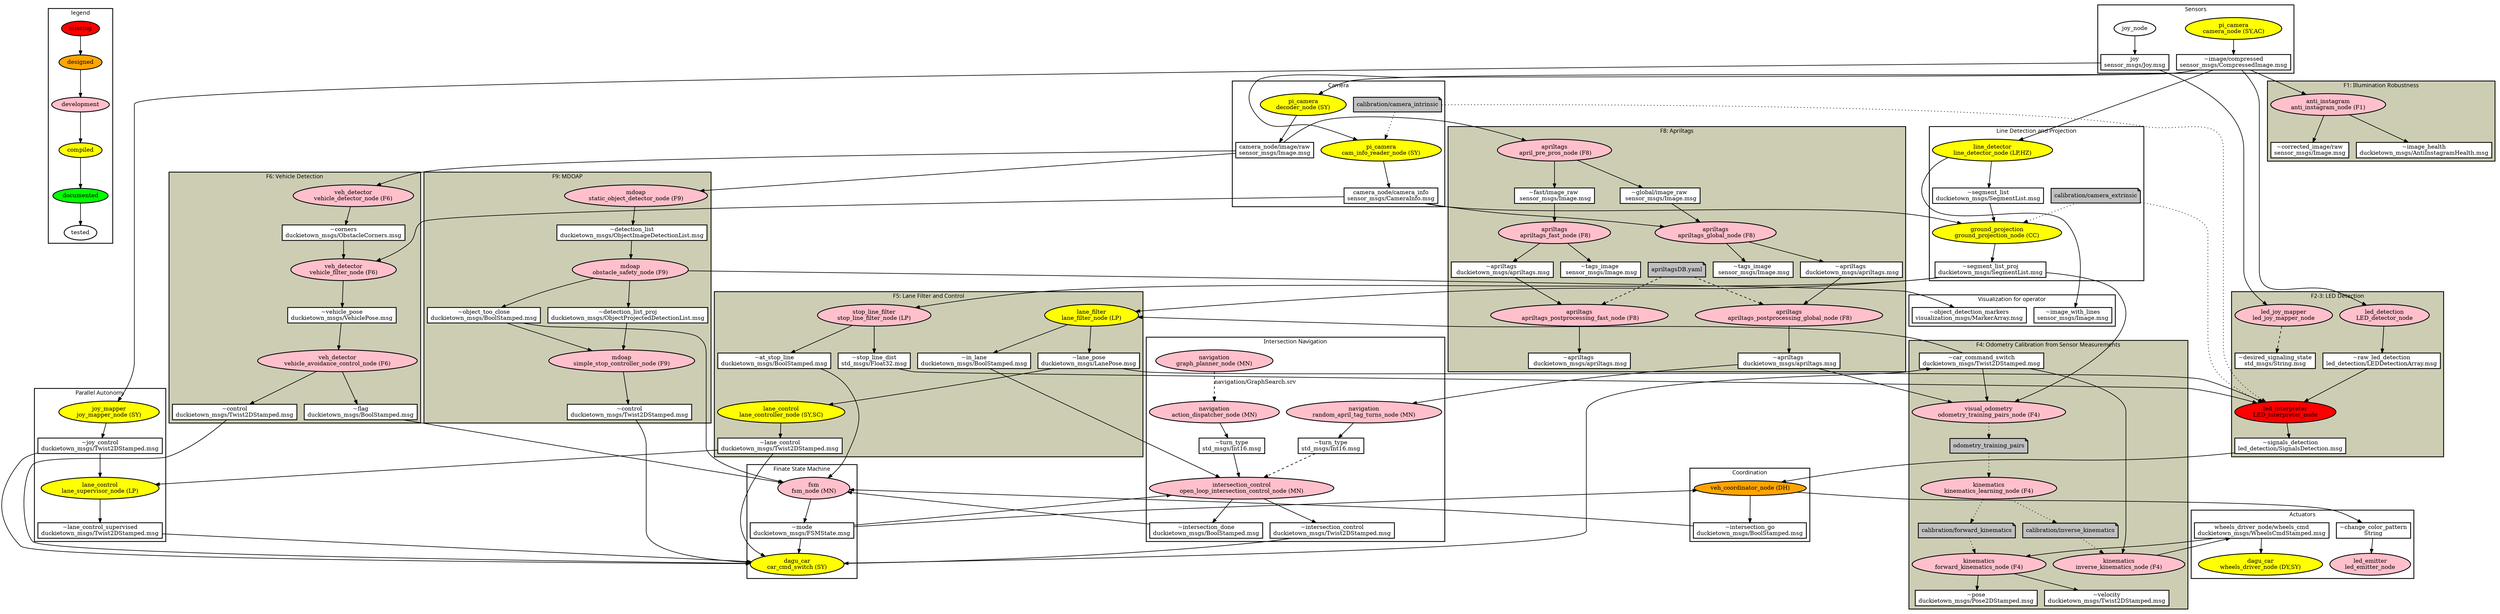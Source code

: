 
    // DO NOT EDIT THIS FILE. IT IS NOW AUTOGENERATED FROM Duckietown_ROS_Diagram.dot.in
    //
    //
    // Any changes that you do will be erased.
    //
    //
    digraph D {
	fontname="sans";
	
	penwidth="2.0"
	edge [penwidth=1.5]
	node [penwidth=2.0]

	subgraph cluster_legend{
		label="legend";
		missing     [shape=ellipse, style=filled, fillcolor=red,     label="missing"];
		designed    [shape=ellipse, style=filled, fillcolor=orange,    label="designed"];
		development [shape=ellipse, style=filled, fillcolor=pink, label="development"];
		compiled    [shape=ellipse, style=filled, fillcolor=yellow,    label="compiled"];
		documented  [shape=ellipse, style=filled, fillcolor=green,  label="documented"];
		tested      [shape=ellipse, style=filled, fillcolor=white,      label="tested"];
		missing->designed->development->compiled->documented->tested;
	}

	subgraph cluster_sensors {
		label = "Sensors";
		camera_node [shape=ellipse, style=filled, fillcolor=yellow, label="pi_camera\ncamera_node (SY,AC)"];
		joy_node [shape=ellipse, style=filled, fillcolor=white, label="joy_node"];
 		
 		joy[shape=box, style=filled, fillcolor=white, label="joy\nsensor_msgs/Joy.msg"];
 		image_compressed[shape=box, style=filled, fillcolor=white, label="~image/compressed\nsensor_msgs/CompressedImage.msg"];
	}

	subgraph cluster_camera {
		label = "Camera";
		decoder_node[shape=ellipse, style=filled, fillcolor=yellow, label="pi_camera\ndecoder_node (SY)"];
		cam_info_reader_node[shape=ellipse, style=filled, fillcolor=yellow, label="pi_camera\ncam_info_reader_node (SY)"];
		
		camera_info[shape=box, style=filled, fillcolor=white, label="camera_node/camera_info\nsensor_msgs/CameraInfo.msg"];
 		image_raw[shape=box, style=filled, fillcolor=white, label="camera_node/image/raw\nsensor_msgs/Image.msg"];
		
		intrinsic_calibration_file[shape=note, style=filled, fillcolor=grey, label="calibration/camera_intrinsic"];
	}

	subgraph cluster_actuators {
		label = "Actuators";
		LED_emitter_node     [shape=ellipse, style=filled, fillcolor=pink, label="led_emitter\nled_emitter_node"    ];
		wheels_driver_node[shape=ellipse, style=filled, fillcolor=yellow, label="dagu_car\nwheels_driver_node (DY,SY)"];

		wheels_command[shape=box, style=filled, fillcolor=white, label="wheels_driver_node/wheels_cmd\nduckietown_msgs/WheelsCmdStamped.msg"];
		change_color_pattern [shape=box, style=filled, fillcolor=white, label="~change_color_pattern\nString"];
	}

	subgraph cluster_visualization {
		label = "Visualization for operator";
		image_with_lines[shape=box, style=filled, fillcolor=white, label="~image_with_lines\nsensor_msgs/Image.msg"];
		object_detection_markers[shape=box, style=filled, fillcolor=white, label="~object_detection_markers\nvisualization_msgs/MarkerArray.msg"];
	}

	subgraph cluster_line_detection {
		label = "Line Detection and Projection";
		line_detector_node[shape=ellipse, style=filled, fillcolor=yellow, label="line_detector\nline_detector_node (LP,HZ)"];
		ground_projection_node[shape=ellipse, style=filled, fillcolor=yellow, label="ground_projection\nground_projection_node (CC)"];

		segment_list[shape=box, style=filled, fillcolor=white, label="~segment_list\nduckietown_msgs/SegmentList.msg"];
		segment_list_proj[shape=box, style=filled, fillcolor=white, label="~segment_list_proj\nduckietown_msgs/SegmentList.msg"];

		extrinsic_calibration_file[shape=note, style=filled, fillcolor=grey, label="calibration/camera_extrinsic"];	
	}

	subgraph cluster_parallel_autonomy {
		label = "Parallel Autonomy";
		joy_mapper_node[shape=ellipse, style=filled, fillcolor=yellow, label="joy_mapper\njoy_mapper_node (SY)"];
		lane_supervisor_node[shape=ellipse, style=filled, fillcolor=yellow, label="lane_control\nlane_supervisor_node (LP)"];
		
		lane_control_sup[shape=box, style=filled, fillcolor=white, label="~lane_control_supervised\nduckietown_msgs/Twist2DStamped.msg"];
		joy_control[shape=box, style=filled, fillcolor=white, label="~joy_control\nduckietown_msgs/Twist2DStamped.msg"];
	}


	subgraph cluster_fsm {
		label = "Finate State Machine";
		fsm_node[shape=ellipse, style=filled, fillcolor=pink,  label="fsm\nfsm_node (MN)"];	
		car_cmd_switch_node[shape=ellipse, style=filled, fillcolor=yellow, label="dagu_car\ncar_cmd_switch (SY)"]			
		
		mode[shape=box, style=filled, fillcolor=white, label="~mode\nduckietown_msgs/FSMState.msg"];
	}

	
	subgraph cluster_intersection_nav{
		label="Intersection Navigation"; 
		open_loop_intersection_control_node[shape=ellipse, style=filled, fillcolor=pink,  label="intersection_control\nopen_loop_intersection_control_node (MN)"];
		random_april_tag_turns_node[shape=ellipse, style=filled, fillcolor=pink,  label="navigation\nrandom_april_tag_turns_node (MN)"];
		graph_planner_node[shape=ellipse, style=filled, fillcolor=pink, label="navigation\ngraph_planner_node (MN)"];
		action_dispatcher_node[shape=ellipse, style=filled, fillcolor=pink, label="navigation\naction_dispatcher_node (MN)"];

		intersection_control[shape=box, style=filled, fillcolor=white, label="~intersection_control\nduckietown_msgs/Twist2DStamped.msg"];
		intersection_done[shape=box, style=filled, fillcolor=white, label="~intersection_done\nduckietown_msgs/BoolStamped.msg"];
		random_turn_type[shape=box, style=filled, fillcolor=white, label="~turn_type\nstd_msgs/Int16.msg"];
		graph_turn_type[shape=box, style=filled, fillcolor=white, label="~turn_type\nstd_msgs/Int16.msg"];
	}

	subgraph cluster_coordination{
		label="Coordination"; 
		veh_coordinator_node        [shape=ellipse, style=filled, fillcolor=orange,  label="veh_coordinator_node (DH)"]

		intersection_go[shape=box, style=filled, fillcolor=white, label="~intersection_go\nduckietown_msgs/BoolStamped.msg"];
	}

	subgraph cluster_f1{
		style="filled"; fillcolor="lightyellow3";
		label="F1: Illumination Robustness"; 
		anti_instagram_node[shape=ellipse, style=filled, fillcolor=pink,  label="anti_instagram\nanti_instagram_node (F1)"];

		corrected_image[shape=box, style=filled, fillcolor=white, label="~corrected_image/raw\nsensor_msgs/Image.msg"];
		image_health[shape=box, style=filled, fillcolor=white, label="~image_health\nduckietown_msgs/AntiInstagramHealth.msg"];
	}

	subgraph cluster_f23 {
		style="filled"; fillcolor="lightyellow3";
		label="F2-3: LED Detection";
		LED_detector_node    [shape=ellipse, style=filled, fillcolor=pink, label="led_detection\nLED_detector_node"   ];
		LED_interpreter_node [shape=ellipse, style=filled, fillcolor=red, label="led_interpreter\nLED_interpreter_node"];
		LED_joy_mapper_node    [shape=ellipse, style=filled, fillcolor=pink, label="led_joy_mapper\nled_joy_mapper_node"   ];
		
		raw_led_detection       [shape=box, style=filled, fillcolor=white, label="~raw_led_detection\nled_detection/LEDDetectionArray.msg"];
		signals_detection       [shape=box, style=filled, fillcolor=white, label="~signals_detection\nled_detection/SignalsDetection.msg"];
		desired_signaling_state [shape=box, style=filled, fillcolor=white, label="~desired_signaling_state\nstd_msgs/String.msg"];
	}

	subgraph cluster_f4 {
		style="filled"; fillcolor="lightyellow3";
		label="F4: Odometry Calibration from Sensor Measurements";
		odometry_training_pairs_node[shape=ellipse, style=filled, fillcolor=pink,  label="visual_odometry\nodometry_training_pairs_node (F4)"];
		kinematics_learning_node[shape=ellipse, style=filled, fillcolor=pink,  label="kinematics\nkinematics_learning_node (F4)"];
		inverse_kinematics_node[shape=ellipse, style=filled, fillcolor=pink,  label="kinematics\ninverse_kinematics_node (F4)"];
		forward_kinematics_node[shape=ellipse, style=filled, fillcolor=pink,  label="kinematics\nforward_kinematics_node (F4)"];

		inverse_kinematics_file[shape=note, style=filled, fillcolor=grey, label="calibration/inverse_kinematics"];
		kinematics_file[shape=note, style=filled, fillcolor=grey, label="calibration/forward_kinematics"];
		odometry_training_pairs_file[shape=note, style=filled, fillcolor=grey, label="odometry_training_pairs"];
	
		forward_kinematics_pose[shape=box, style=filled, fillcolor=white, label="~pose\nduckietown_msgs/Pose2DStamped.msg"];
		forward_kinematics_velocity[shape=box, style=filled, fillcolor=white, label="~velocity\nduckietown_msgs/Twist2DStamped.msg"];
		car_command_switch[shape=box, style=filled, fillcolor=white, label="~car_command_switch\nduckietown_msgs/Twist2DStamped.msg"];	
	}

	subgraph cluster_f5 {
		style="filled"; fillcolor="lightyellow3";
		label="F5: Lane Filter and Control"; 
		lane_filter_node[shape=ellipse, style=filled, fillcolor=yellow, label="lane_filter\nlane_filter_node (LP)"]; 
		stop_line_filter_node[shape=ellipse, style=filled, fillcolor=pink,  label="stop_line_filter\nstop_line_filter_node (LP)"];
		lane_controller_node[shape=ellipse, style=filled, fillcolor=yellow, label="lane_control\nlane_controller_node (SY,SC)"];

		lane_pose[shape=box, style=filled, fillcolor=white, label="~lane_pose\nduckietown_msgs/LanePose.msg"]; //LaneReading: y, phi, sigma_y, sigma_phi, status
		lane_control[shape=box, style=filled, fillcolor=white, label="~lane_control\nduckietown_msgs/Twist2DStamped.msg"];
		at_stop_line[shape=box, style=filled, fillcolor=white, label="~at_stop_line\nduckietown_msgs/BoolStamped.msg"];
		stop_line_dist[shape=box, style=filled, fillcolor=white, label="~stop_line_dist\nstd_msgs/Float32.msg"];
		in_lane[shape=box, style=filled, fillcolor=white, label="~in_lane\nduckietown_msgs/BoolStamped.msg"];
	}


	subgraph cluster_f6 { 
		style="filled"; fillcolor="lightyellow3";
		label="F6: Vehicle Detection"; 

		vehicle_detector_node[shape=ellipse, style=filled, fillcolor=pink,  label="veh_detector\nvehicle_detector_node (F6)"];
		vehicle_filter_node[shape=ellipse, style=filled, fillcolor=pink,  label="veh_detector\nvehicle_filter_node (F6)"];
		vehicle_avoidance_control_node[shape=ellipse, style=filled, fillcolor=pink,  label="veh_detector\nvehicle_avoidance_control_node (F6)"];

		veh_corners[shape=box, style=filled, fillcolor=white, label="~corners\nduckietown_msgs/ObstacleCorners.msg"];
		veh_pose[shape=box, style=filled, fillcolor=white, label="~vehicle_pose\nduckietown_msgs/VehiclePose.msg"];
		veh_avoidance_control[shape=box, style=filled, fillcolor=white, label="~control\nduckietown_msgs/Twist2DStamped.msg"];
		veh_avoidance_flag[shape=box, style=filled, fillcolor=white, label="~flag\nduckietown_msgs/BoolStamped.msg"];
	}

	subgraph cluster_f8 { 
		style="filled"; fillcolor="lightyellow3";
		label="F8: Apriltags"; 
		april_pre_pros_node [shape=ellipse, style=filled, fillcolor=pink, label="apriltags\n april_pre_pros_node (F8)"];
		apriltags_fast_node [shape=ellipse, style=filled, fillcolor=pink, label="apriltags\n apriltags_fast_node (F8)"];
		apriltags_global_node [shape=ellipse, style=filled, fillcolor=pink, label="apriltags\n apriltags_global_node (F8)"];
		apriltags_postprocessing_fast_node [shape=ellipse, style=filled, fillcolor=pink, label="apriltags\n apriltags_postprocessing_fast_node (F8)"];
		apriltags_postprocessing_global_node [shape=ellipse, style=filled, fillcolor=pink, label="apriltags\n apriltags_postprocessing_global_node (F8)"];
		
		april_pre_pros_fast_image [shape=box, style=filled, fillcolor=white, label="~fast/image_raw \n sensor_msgs/Image.msg"];
		april_pre_pros_global_image [shape=box, style=filled, fillcolor=white, label="~global/image_raw \n sensor_msgs/Image.msg"];
		apriltags_fast_tags_image [shape=box, style=filled, fillcolor=white, label="~tags_image \n sensor_msgs/Image.msg"];
		apriltags_global_tags_image [shape=box, style=filled, fillcolor=white, label="~tags_image \n sensor_msgs/Image.msg"];
		apriltags_fast_tags_detection [shape=box, style=filled, fillcolor=white, label="~apriltags \n duckietown_msgs/apriltags.msg"];
		apriltags_global_tags_detection [shape=box, style=filled, fillcolor=white, label="~apriltags \n duckietown_msgs/apriltags.msg"];
		apriltags_fast_tags_detection_processed [shape=box, style=filled, fillcolor=white, label="~apriltags \n duckietown_msgs/apriltags.msg"];
		apriltags_global_tags_detection_processed [shape=box, style=filled, fillcolor=white, label="~apriltags \n duckietown_msgs/apriltags.msg"];

		apriltags_db_file [shape=note, style=filled, fillcolor=grey, label="apriltagsDB.yaml"];
	}

	subgraph cluster_f9 { 
		style="filled"; fillcolor="lightyellow3";
		label="F9: MDOAP"; 
		object_image_detection_list[shape=box, style=filled, fillcolor=white, label="~detection_list\nduckietown_msgs/ObjectImageDetectionList.msg"];
		object_too_close[shape=box, style=filled, fillcolor=white, label="~object_too_close\nduckietown_msgs/BoolStamped.msg"];
		object_projected_detection_list[shape=box, style=filled, fillcolor=white, label="~detection_list_proj\nduckietown_msgs/ObjectProjectedDetectionList.msg"];
		simple_stop_control[shape=box, style=filled, fillcolor=white, label="~control\nduckietown_msgs/Twist2DStamped.msg"];

		static_object_detector_node[shape=ellipse, style=filled, fillcolor=pink,  label="mdoap\nstatic_object_detector_node (F9)"];
		obstacle_safety_node       [shape=ellipse, style=filled, fillcolor=pink,  label="mdoap\nobstacle_safety_node (F9)"];
		simple_stop_controller_node[shape=ellipse, style=filled, fillcolor=pink,  label="mdoap\nsimple_stop_controller_node (F9)"];
	}


	// ==== Connections ====
	
	// == camera_node == //
	camera_node->image_compressed;

	// == fsm_node == //
	{intersection_go,intersection_done,at_stop_line, veh_avoidance_flag, object_too_close} -> fsm_node;
	fsm_node->mode;
	
	// == open_loop_intersection_control_node == //
	open_loop_intersection_control_node->{intersection_control, intersection_done};
	{mode,in_lane,graph_turn_type}->open_loop_intersection_control_node;
	random_turn_type -> open_loop_intersection_control_node[style="dashed"];

	// == random_april_tag_turns_node == //
	apriltags_global_tags_detection_processed -> random_april_tag_turns_node;
	random_april_tag_turns_node -> random_turn_type;

	// == action_dispatcher_node == //
	graph_planner_node -> action_dispatcher_node[style="dashed",label="navigation/GraphSearch.srv"];
	action_dispatcher_node -> graph_turn_type;

	// == stop_line_filter_node == //
	stop_line_filter_node -> {at_stop_line, stop_line_dist};
	segment_list_proj->stop_line_filter_node;

	// == cam_info_reader_node == //
	intrinsic_calibration_file->cam_info_reader_node[style="dotted"];
	image_compressed->cam_info_reader_node;
	cam_info_reader_node->camera_info;
	
	// == decoder_node == //
	image_compressed->decoder_node;
	decoder_node->image_raw;	
		
	// == line_detector_node == //
	line_detector_node -> {segment_list, image_with_lines};
	image_compressed -> line_detector_node;

	// == joy_mapper_node == //
	joy_node->joy->joy_mapper_node->joy_control;

	// == lane_supervisor_node == //
	{joy_control, lane_control}-> lane_supervisor_node;
	lane_supervisor_node-> lane_control_sup;

	// == ground_projection_node == //
	extrinsic_calibration_file->ground_projection_node[style="dotted"];
	{camera_info,segment_list}->ground_projection_node;
	ground_projection_node->segment_list_proj;
	
	// == veh_coordinator_node == //
	{signals_detection,mode} -> veh_coordinator_node;
	veh_coordinator_node->intersection_go;
	veh_coordinator_node->change_color_pattern;

	// == car_cmd_switch_node == //
	{mode, lane_control, intersection_control, veh_avoidance_control, simple_stop_control, joy_control, lane_control_sup}->car_cmd_switch_node;	
	car_cmd_switch_node->car_command_switch;
	
	// == wheels_driver_node == //
	wheels_command->wheels_driver_node;

	// == F1 == //
	// == anti_instagram_node == //
	image_compressed->anti_instagram_node;
	anti_instagram_node->{corrected_image,image_health};

	// == F2-3 == //

	// == LED_joy_mapper_node == //
	// the joystick is connected to LED_joy_mapper_node, which produces a desired_signaling_state
	joy->LED_joy_mapper_node;
	LED_joy_mapper_node->desired_signaling_state[style="dashed"]; // dashed = only for testing

	// == LED_emitter_node == //
	// LED_emitter_node reads change_color_pattern and activates the LED
	change_color_pattern->LED_emitter_node;

	// == LED_detector_node == //
	// Image goes to LED_detector_node which produces "raw" led detections
	image_compressed->LED_detector_node->raw_led_detection;
	
	// == LED_interpreter_node == //
	// These are interpreted by LED_interpreter_node
	raw_led_detection->LED_interpreter_node->signals_detection;
	// the node also needs to know where the vehicle is
	{stop_line_dist, lane_pose} -> LED_interpreter_node;
	{intrinsic_calibration_file, extrinsic_calibration_file}->LED_interpreter_node[style="dotted"];
 
	// == F4 == //

	// == odometry_training_pairs_node == //
	{apriltags_global_tags_detection_processed ,segment_list_proj, car_command_switch} -> odometry_training_pairs_node;
	odometry_training_pairs_node -> odometry_training_pairs_file[style="dotted"];

	// == kinematics_learning_node == //
	odometry_training_pairs_file -> kinematics_learning_node[style="dotted"]
	kinematics_learning_node -> {inverse_kinematics_file, kinematics_file}[style="dotted"];

	// == inverse_kinematics_node == //
	inverse_kinematics_file -> inverse_kinematics_node[style="dotted"];
	car_command_switch -> inverse_kinematics_node;
	inverse_kinematics_node -> wheels_command;

	// == forward_kinematics_node == //
	kinematics_file -> forward_kinematics_node[style="dotted"];
	wheels_command -> forward_kinematics_node;
	forward_kinematics_node -> {forward_kinematics_pose,forward_kinematics_velocity};

	// == F5 == //

	// == lane_controller_node == //
	lane_pose->lane_controller_node;
	lane_controller_node->lane_control;

	// == lane_filter_node == //
	{segment_list_proj, car_command_switch} -> lane_filter_node;
	lane_filter_node -> {lane_pose, in_lane};

	// == F6 == //

	// == vehicle_detector_node == //
	image_raw -> vehicle_detector_node;
	vehicle_detector_node -> veh_corners;
	// == vehicle_filter_node == //
	{veh_corners, camera_info} -> vehicle_filter_node;
	vehicle_filter_node -> {veh_pose};
	// == vehicle_avoidance_control_node == //
	veh_pose -> vehicle_avoidance_control_node;
	vehicle_avoidance_control_node -> {veh_avoidance_control, veh_avoidance_flag};

	// == F8 == //

	// == april_pre_pros_node == //
	image_raw -> april_pre_pros_node;
	april_pre_pros_node -> {april_pre_pros_global_image, april_pre_pros_fast_image};
	
	// == apriltags_fast_node == //
	april_pre_pros_fast_image -> apriltags_fast_node;
	apriltags_fast_node -> {apriltags_fast_tags_image,apriltags_fast_tags_detection};

	// == apriltags_global_node == // 
	{april_pre_pros_global_image, camera_info} -> apriltags_global_node;	
	apriltags_global_node -> {apriltags_global_tags_image,apriltags_global_tags_detection};

	// == apriltags_postprocessing_fast_node == // 
	apriltags_fast_tags_detection -> apriltags_postprocessing_fast_node ;
	apriltags_postprocessing_fast_node -> apriltags_fast_tags_detection_processed ;
	apriltags_db_file -> apriltags_postprocessing_fast_node [style="dashed"];

	// == apriltags_postprocessing_global_node == // 
	apriltags_global_tags_detection -> apriltags_postprocessing_global_node ;
	apriltags_postprocessing_global_node -> apriltags_global_tags_detection_processed ;
	apriltags_db_file -> apriltags_postprocessing_global_node [style="dashed"];

	// == F9 == //
	// == static_object_detector_node ==//
	image_raw->static_object_detector_node;
	static_object_detector_node->object_image_detection_list;
	// == obstacle_safety_node == //
	object_image_detection_list -> obstacle_safety_node;
	obstacle_safety_node -> {object_too_close,object_projected_detection_list,object_detection_markers};
	// == simple_stop_controller_node == //
	{object_projected_detection_list, object_too_close} -> simple_stop_controller_node;
	simple_stop_controller_node -> simple_stop_control;

}

